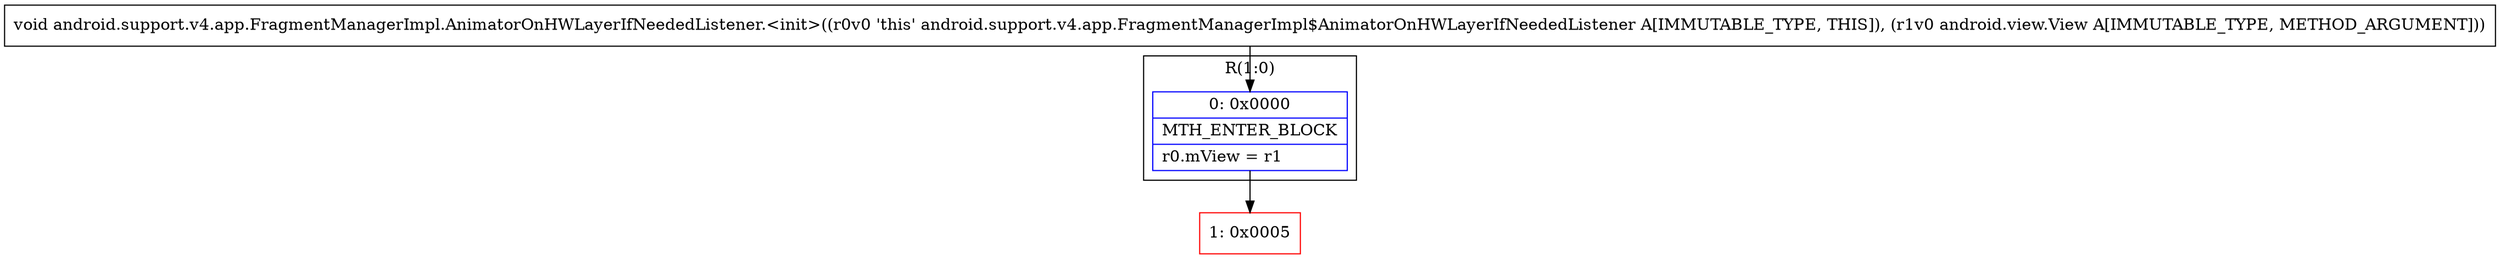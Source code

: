 digraph "CFG forandroid.support.v4.app.FragmentManagerImpl.AnimatorOnHWLayerIfNeededListener.\<init\>(Landroid\/view\/View;)V" {
subgraph cluster_Region_1074241097 {
label = "R(1:0)";
node [shape=record,color=blue];
Node_0 [shape=record,label="{0\:\ 0x0000|MTH_ENTER_BLOCK\l|r0.mView = r1\l}"];
}
Node_1 [shape=record,color=red,label="{1\:\ 0x0005}"];
MethodNode[shape=record,label="{void android.support.v4.app.FragmentManagerImpl.AnimatorOnHWLayerIfNeededListener.\<init\>((r0v0 'this' android.support.v4.app.FragmentManagerImpl$AnimatorOnHWLayerIfNeededListener A[IMMUTABLE_TYPE, THIS]), (r1v0 android.view.View A[IMMUTABLE_TYPE, METHOD_ARGUMENT])) }"];
MethodNode -> Node_0;
Node_0 -> Node_1;
}

